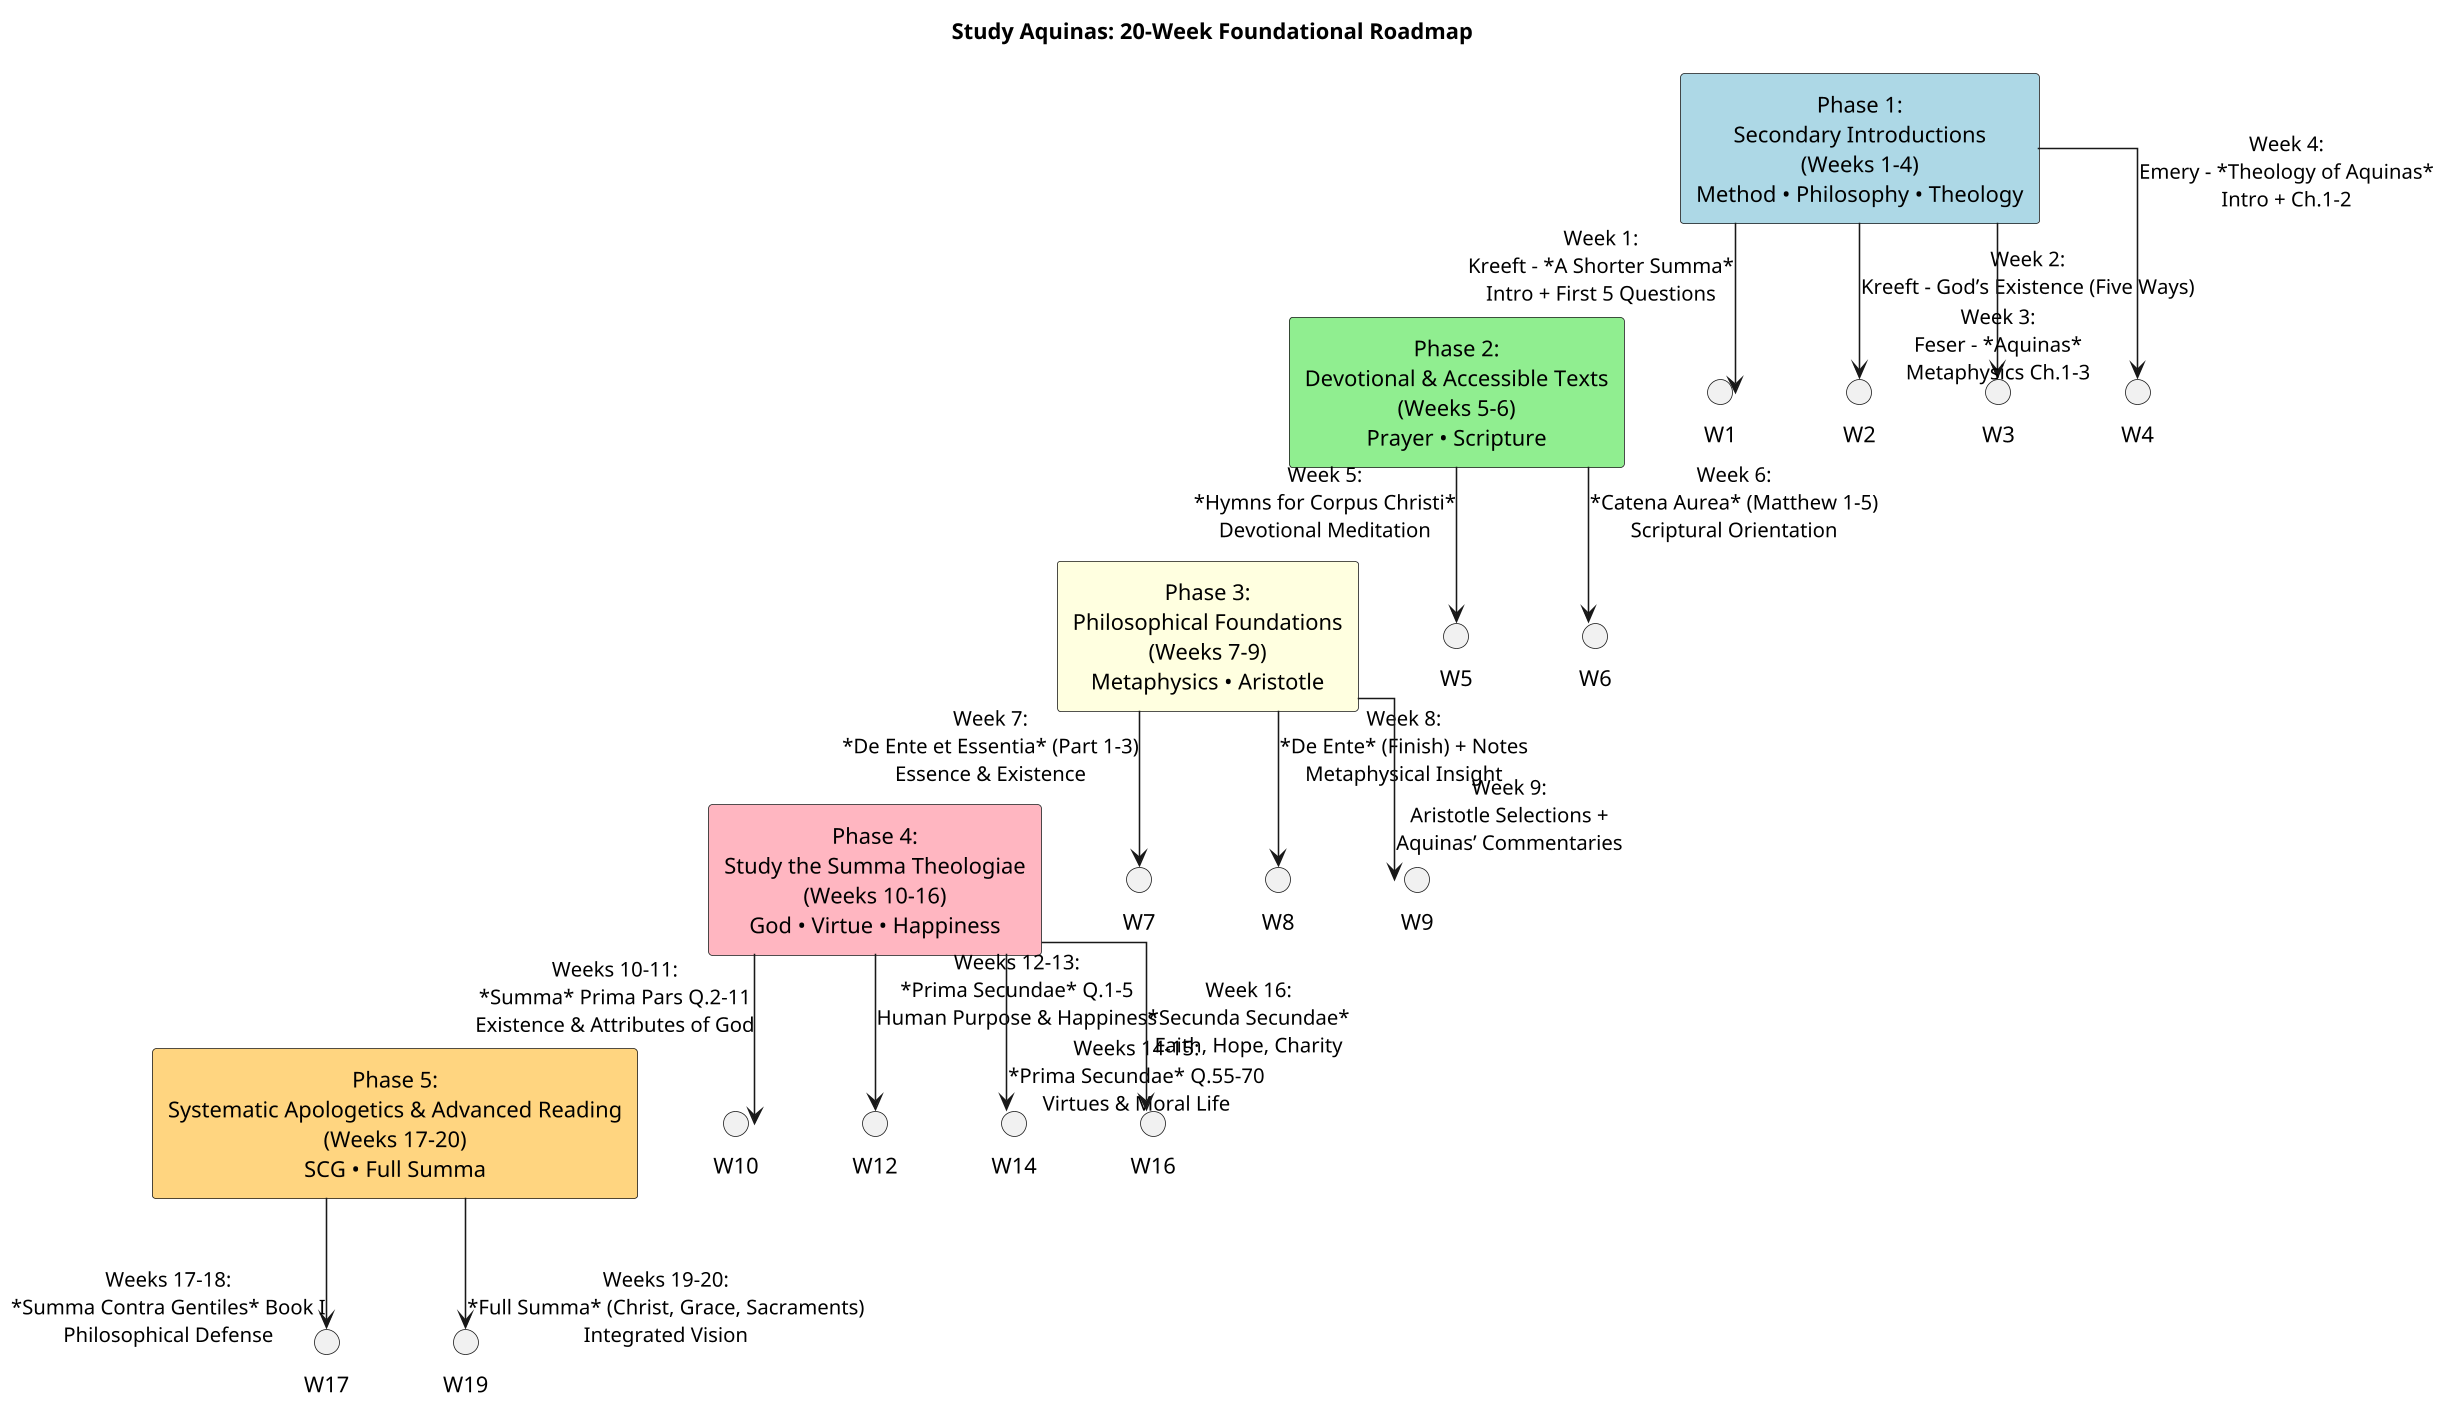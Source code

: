 @startuml
skinparam shadowing false
skinparam linetype ortho
skinparam dpi 150
skinparam defaultTextAlignment center

title "Study Aquinas: 20-Week Foundational Roadmap"

' Timeline: Each Phase as a block, Weeks labeled

' Define Phases
rectangle "Phase 1:\nSecondary Introductions\n(Weeks 1–4)\nMethod • Philosophy • Theology" as Phase1 #lightblue
rectangle "Phase 2:\nDevotional & Accessible Texts\n(Weeks 5–6)\nPrayer • Scripture" as Phase2 #lightgreen
rectangle "Phase 3:\nPhilosophical Foundations\n(Weeks 7–9)\nMetaphysics • Aristotle" as Phase3 #lightyellow
rectangle "Phase 4:\nStudy the Summa Theologiae\n(Weeks 10–16)\nGod • Virtue • Happiness" as Phase4 #lightpink
rectangle "Phase 5:\nSystematic Apologetics & Advanced Reading\n(Weeks 17–20)\nSCG • Full Summa" as Phase5 #FFD580

' Layout phases as a timeline
Phase1 -[hidden]-> Phase2
Phase2 -[hidden]-> Phase3
Phase3 -[hidden]-> Phase4
Phase4 -[hidden]-> Phase5

' Weeks under Phase 1
Phase1 -down-> W1 : Week 1:\nKreeft – *A Shorter Summa*\nIntro + First 5 Questions
Phase1 -down-> W2 : Week 2:\nKreeft – God’s Existence (Five Ways)
Phase1 -down-> W3 : Week 3:\nFeser – *Aquinas*\nMetaphysics Ch.1–3
Phase1 -down-> W4 : Week 4:\nEmery – *Theology of Aquinas*\nIntro + Ch.1–2

' Weeks under Phase 2
Phase2 -down-> W5 : Week 5:\n*Hymns for Corpus Christi*\nDevotional Meditation
Phase2 -down-> W6 : Week 6:\n*Catena Aurea* (Matthew 1–5)\nScriptural Orientation

' Weeks under Phase 3
Phase3 -down-> W7 : Week 7:\n*De Ente et Essentia* (Part 1–3)\nEssence & Existence
Phase3 -down-> W8 : Week 8:\n*De Ente* (Finish) + Notes\nMetaphysical Insight
Phase3 -down-> W9 : Week 9:\nAristotle Selections +\nAquinas’ Commentaries

' Weeks under Phase 4
Phase4 -down-> W10 : Weeks 10–11:\n*Summa* Prima Pars Q.2–11\nExistence & Attributes of God
Phase4 -down-> W12 : Weeks 12–13:\n*Prima Secundae* Q.1–5\nHuman Purpose & Happiness
Phase4 -down-> W14 : Weeks 14–15:\n*Prima Secundae* Q.55–70\nVirtues & Moral Life
Phase4 -down-> W16 : Week 16:\n*Secunda Secundae*\nFaith, Hope, Charity

' Weeks under Phase 5
Phase5 -down-> W17 : Weeks 17–18:\n*Summa Contra Gentiles* Book I\nPhilosophical Defense
Phase5 -down-> W19 : Weeks 19–20:\n*Full Summa* (Christ, Grace, Sacraments)\nIntegrated Vision

@enduml




@startuml
skinparam packageStyle rectangle
skinparam shadowing false
skinparam linetype ortho
skinparam dpi 150

title "Study Aquinas: Foundational Roadmap"

' ========================
' Part I: Secondary Introductions
' ========================
package "Part I: Secondary Introductions" {
    class "A Shorter Summa\n(Peter Kreeft)" as Kreeft {
        *Simplified Summa Theologiae
        *Learn Aquinas' method
        *Key topics: God, virtues, happiness
    }

    class "Aquinas\n(Edward Feser)" as Feser {
        *Philosophical roadmap
        *Metaphysics & natural law
        *Classical theism
    }

    class "The Theology of\nThomas Aquinas\n(Gilles Emery, OP)" as Emery {
        *Systematic theological overview
        *Doctrine of God, Trinity, grace
        *Integration of reason and revelation
    }

    class "Orientation Results" as Orientation {
        **Acquire 3 Foundations**
        --
        1. Scholastic reasoning method
        2. Philosophical framework
        3. Unified theological vision
    }

    Kreeft --> Orientation
    Feser --> Orientation
    Emery --> Orientation
}

' ========================
' Part II: Devotional & Accessible Texts
' ========================
package "Part II: Devotional & Accessible" {
    class "Hymns for Corpus Christi\n(Adoro Te Devote, Pange Lingua)" as Hymns {
        *Spiritual poetry
        *Eucharistic theology in devotion
    }

    class "Catena Aurea\n(Gospel Commentaries)" as Catena {
        *Patristic insights on Gospels
        *Bridge from Scripture to Theology
    }
}

Orientation --> Hymns
Orientation --> Catena

' ========================
' Part III: Philosophical Foundations
' ========================
package "Part III: Philosophical Foundations" {
    class "De Ente et Essentia" as DeEnte {
        *Essence & existence
        *Metaphysical core of Aquinas
    }

    class "Aristotle\n+ Aquinas' Commentaries" as Aristotle {
        *Background in classical thought
        *Understanding of causes, form, act/potency
    }
}

Catena --> DeEnte
Hymns --> Aristotle

' ========================
' Part IV: Study the Summa Theologiae
' ========================
package "Part IV: Summa Study Path" {
    class "Prima Secundae\n(Human purpose & happiness)" as PrimaSecundae
    class "Prima Pars\n(God's existence & attributes)" as PrimaPars
    class "Secunda Secundae\n(Virtues & Christian life)" as SecundaSecundae
}

DeEnte --> PrimaPars
Aristotle --> PrimaPars
PrimaPars --> PrimaSecundae
PrimaSecundae --> SecundaSecundae

' ========================
' Part V: Systematic Apologetics
' ========================
package "Part V: Systematic Apologetics & Advanced Theology" {
    class "Summa Contra Gentiles" as SCG {
        *Philosophical defense of faith
        *Dialogue with non-Christians
    }

    class "Full Summa Theologiae" as ST {
        *Comprehensive synthesis
        *Advanced moral & sacramental theology
    }
}

SecundaSecundae --> SCG
SecundaSecundae --> ST

@enduml


@startuml
skinparam packageStyle rectangle
skinparam shadowing false
skinparam linetype ortho
skinparam dpi 150

title "Study Aquinas: Part I – Secondary Introductions"

package "Secondary Introductions" {
    class "A Shorter Summa\n(Peter Kreeft)" as Kreeft {
        *Simplified Summa Theologiae
        *Learn Aquinas' method
        *Key topics: God, virtues, happiness
    }

    class "Aquinas\n(Edward Feser)" as Feser {
        *Philosophical roadmap
        *Metaphysics: act/potency, essence/existence
        *Natural law and classical theism
    }

    class "The Theology of\nThomas Aquinas\n(Gilles Emery, OP)" as Emery {
        *Systematic theological overview
        *Doctrine of God, Trinity, grace
        *Integration of reason and revelation
    }
}

package "Orientation Focus" {
    class "Grasp Aquinas'\nReasoning Method" as Method
    class "Understand\nPhilosophical Foundations" as Philosophy
    class "See Unified\nTheological Vision" as Theology
}

' Connections
Kreeft --> Method
Feser --> Philosophy
Emery --> Theology

' Flow to next stage
package "Foundation for Deeper Study" {
    class "Prepared to read\nSumma Theologiae\n& Summa Contra Gentiles" as Summa
}

Method --> Summa
Philosophy --> Summa
Theology --> Summa

@enduml
